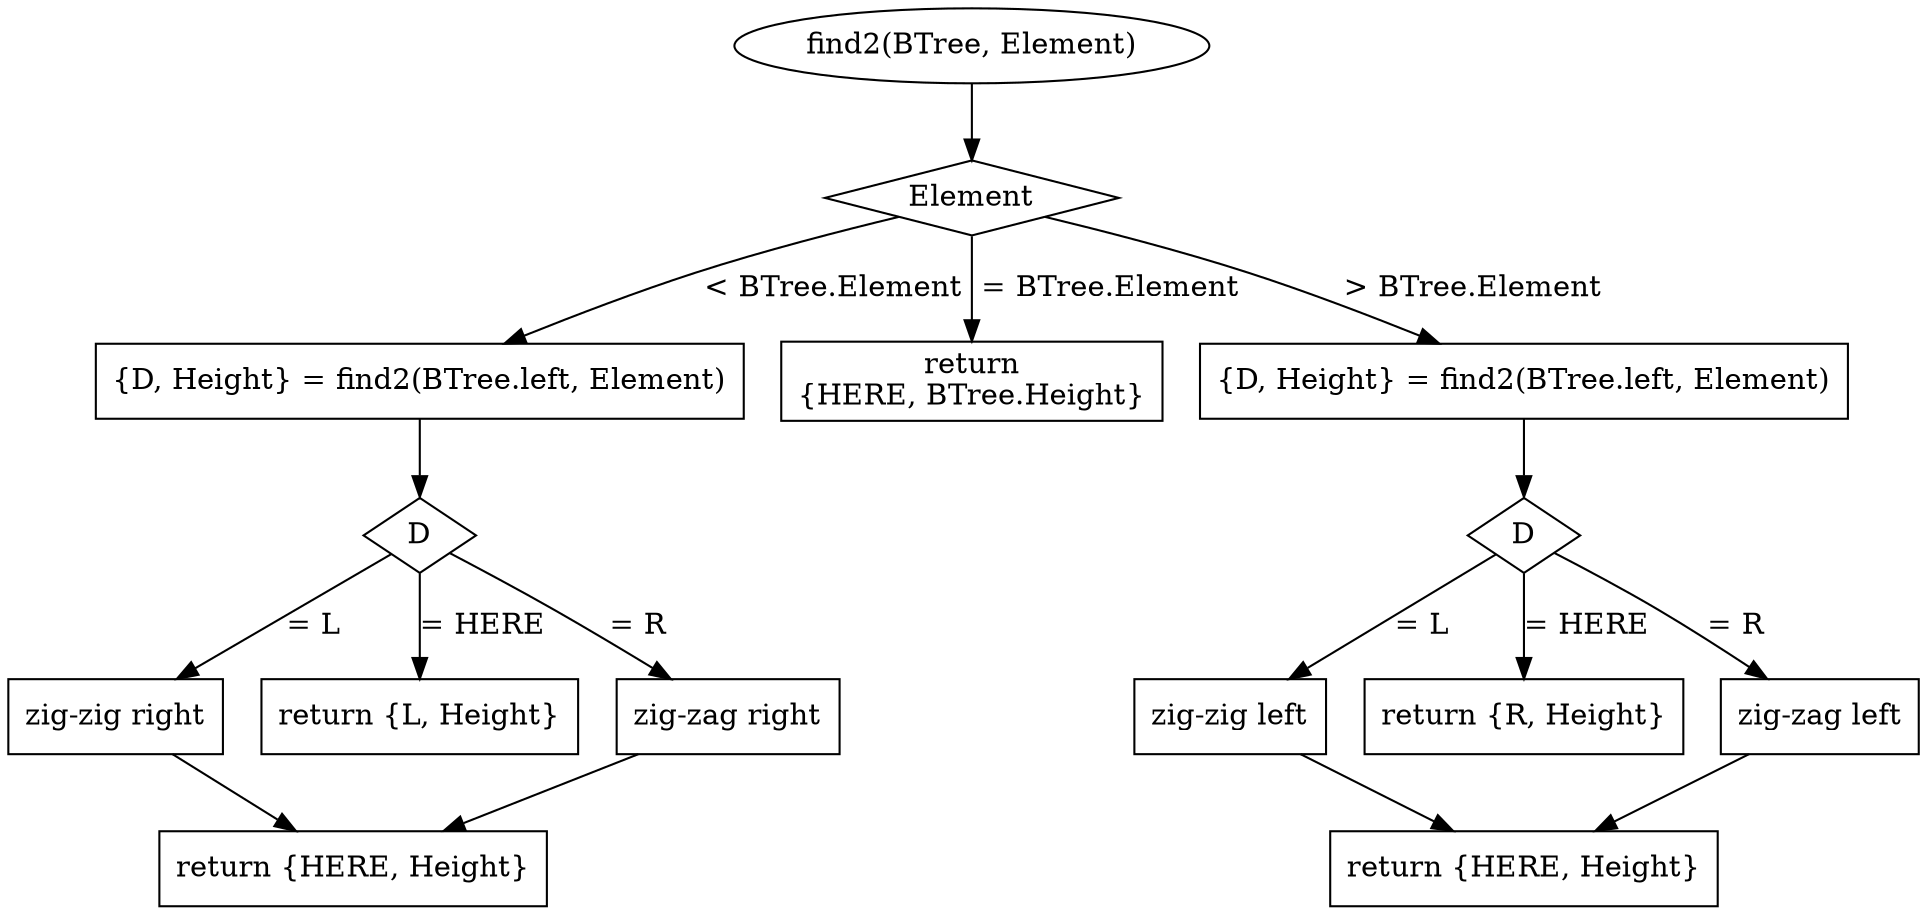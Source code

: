digraph G{
node [shape = box];
start [label = "find2(BTree, Element)" shape = ellipse]
start -> b1
b1[label = "Element" shape = diamond]
b1 -> lt [label = " < BTree.Element"]
b1 -> eq [label = " = BTree.Element"]
b1 -> gt [label = " > BTree.Element"]

gt[label = "{D, Height} = find2(BTree.left, Element)"]
gt -> gt2
gt2[label = "D" shape = diamond]
gt2 -> gtl [label="= L"]
gt2 -> gth [label="= HERE"]
gt2 -> gtr [label="= R"]
gth[label = "return {R, Height}"]
gtl[label = "zig-zig left"]
gtr[label = "zig-zag left"]
gtl -> gtlr
gtr -> gtlr
gtlr [label = "return {HERE, Height}"]

eq [label = "return\n{HERE, BTree.Height}"]

lt[label = "{D, Height} = find2(BTree.left, Element)"]
lt -> lt2
lt2[label = "D" shape = diamond]
lt2 -> ltl [label="= L"]
lt2 -> lth [label="= HERE"]
lt2 -> ltr [label="= R"]
lth[label = "return {L, Height}"]
ltl[label = "zig-zig right"]
ltr[label = "zig-zag right"]
ltl -> ltlr
ltr -> ltlr
ltlr [label = "return {HERE, Height}"]


}

